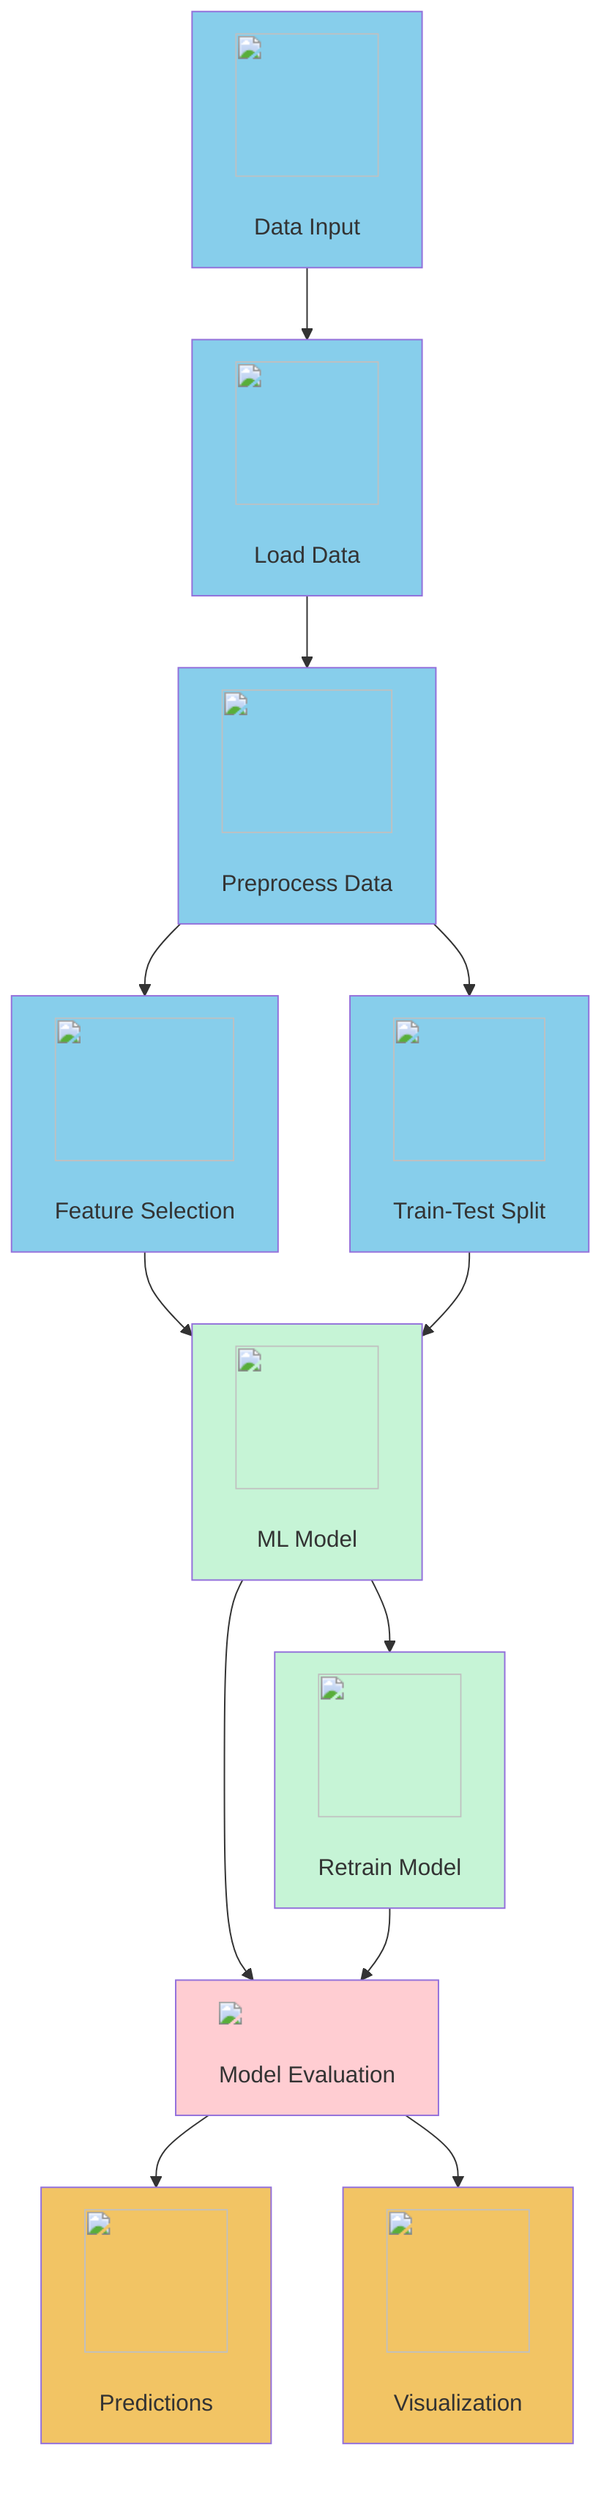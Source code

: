 graph TD;
    A["<img src='icons/database.svg' width=100 height=100/> <br/> Data Input"]:::dataNode --> B["<img src='icons/file.svg' width=100 height=100/> <br/> Load Data"]:::dataNode;
    B --> C["<img src='icons/table.svg' width=100 height=100/> <br/> Preprocess Data"]:::dataNode;
    C --> D["<img src='icons/column_split.svg' width=100 height=100/> <br/> Feature Selection"]:::dataNode;
    C --> E["<img src='icons/row_split.svg' width=100 height=100/> <br/> Train-Test Split"]:::dataNode;
    D --> F["<img src='icons/brain.svg' width=100 height=100/> <br/> ML Model"]:::modelNode;
    E --> F;
    F --> G["<img src='dummy_plots/barplot_template.svg'/> <br/> Model Evaluation"]:::plotNode;
    F --> H["<img src='icons/brain.svg' width=100 height=100/> <br/> Retrain Model"]:::modelNode;
    H --> G;
    G --> I["<img src='icons/image.svg' width=100 height=100/> <br/> Predictions"]:::outputNode;
    G --> J["<img src='icons/image.svg' width=100 height=100/> <br/> Visualization"]:::outputNode;

    classDef dataNode fill:#87CEEB;
    classDef modelNode fill:#C6F4D6;
    classDef outputNode fill:#F2C464;
    classDef plotNode fill:#FFCDD2;